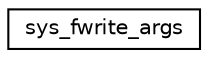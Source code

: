 digraph "Graphical Class Hierarchy"
{
 // LATEX_PDF_SIZE
  edge [fontname="Helvetica",fontsize="10",labelfontname="Helvetica",labelfontsize="10"];
  node [fontname="Helvetica",fontsize="10",shape=record];
  rankdir="LR";
  Node0 [label="sys_fwrite_args",height=0.2,width=0.4,color="black", fillcolor="white", style="filled",URL="$structsys__fwrite__args.html",tooltip=" "];
}
